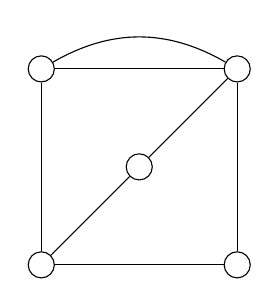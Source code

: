 \begin{tikzpicture}
    \node[circle,draw] (a){};
    \node[circle,draw] (b)[below right=of a]{};
    \node[circle,draw] (c)[above right=of b]{};
    \node[circle,draw] (d)[below left=of b]{};
    \node[circle,draw] (e)[below right=of b]{};
    \path[-](a)edge node{}(c)
            edge[bend left] node{}(c)
            edge node{}(d)
            (d) edge node{}(e)
            edge node{}(b)
            (e)edge node{}(c)
            (c)edge node{}(b);

\end{tikzpicture}